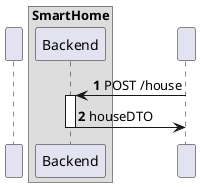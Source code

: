 @startuml
'https://plantuml.com/sequence-diagram
!pragma layout smetana

autonumber


participant " " as HTTP

box "SmartHome"
    participant "Backend" as BE

end box

" " -> BE : POST /house

activate BE
BE -> " " : houseDTO
deactivate BE

@enduml
